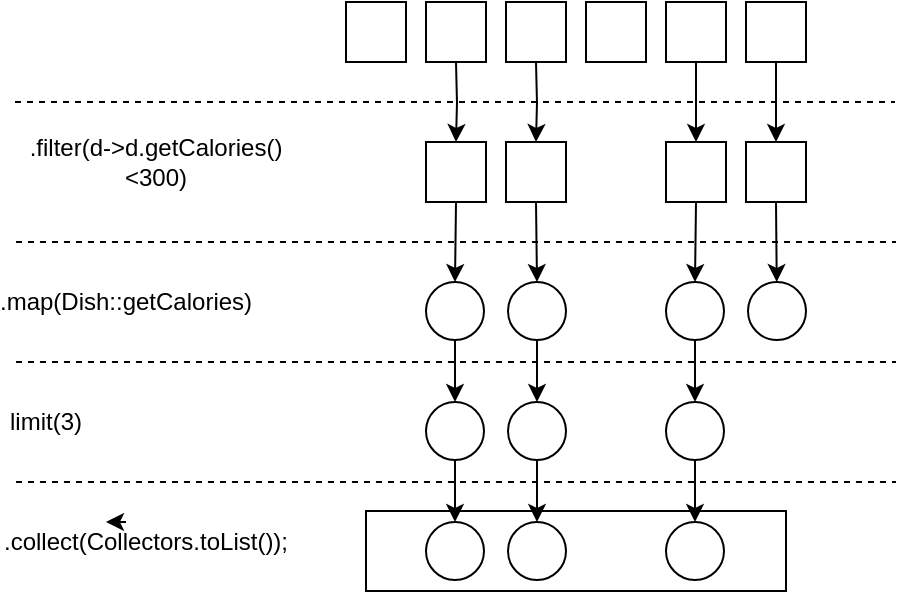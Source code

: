 <mxfile version="12.4.2" type="device" pages="1"><diagram id="Q6-5__KSflSZoQanfMnB" name="Page-1"><mxGraphModel dx="868" dy="457" grid="1" gridSize="10" guides="1" tooltips="1" connect="1" arrows="1" fold="1" page="1" pageScale="1" pageWidth="850" pageHeight="1100" math="0" shadow="0"><root><mxCell id="0"/><mxCell id="1" parent="0"/><mxCell id="PZy_J_j827QnN7YSFQSG-56" value="" style="rounded=0;whiteSpace=wrap;html=1;" vertex="1" parent="1"><mxGeometry x="300" y="304.5" width="210" height="40" as="geometry"/></mxCell><mxCell id="PZy_J_j827QnN7YSFQSG-1" value="" style="rounded=0;whiteSpace=wrap;html=1;" vertex="1" parent="1"><mxGeometry x="330" y="50" width="30" height="30" as="geometry"/></mxCell><mxCell id="PZy_J_j827QnN7YSFQSG-2" value="" style="endArrow=none;dashed=1;html=1;" edge="1" parent="1"><mxGeometry width="50" height="50" relative="1" as="geometry"><mxPoint x="124.5" y="100" as="sourcePoint"/><mxPoint x="564.5" y="100" as="targetPoint"/></mxGeometry></mxCell><mxCell id="PZy_J_j827QnN7YSFQSG-3" value="" style="rounded=0;whiteSpace=wrap;html=1;" vertex="1" parent="1"><mxGeometry x="370" y="50" width="30" height="30" as="geometry"/></mxCell><mxCell id="PZy_J_j827QnN7YSFQSG-4" value="" style="rounded=0;whiteSpace=wrap;html=1;" vertex="1" parent="1"><mxGeometry x="290" y="50" width="30" height="30" as="geometry"/></mxCell><mxCell id="PZy_J_j827QnN7YSFQSG-14" value="" style="edgeStyle=orthogonalEdgeStyle;rounded=0;orthogonalLoop=1;jettySize=auto;html=1;" edge="1" parent="1" source="PZy_J_j827QnN7YSFQSG-5"><mxGeometry relative="1" as="geometry"><mxPoint x="505" y="120" as="targetPoint"/></mxGeometry></mxCell><mxCell id="PZy_J_j827QnN7YSFQSG-5" value="" style="rounded=0;whiteSpace=wrap;html=1;" vertex="1" parent="1"><mxGeometry x="490" y="50" width="30" height="30" as="geometry"/></mxCell><mxCell id="PZy_J_j827QnN7YSFQSG-16" value="" style="edgeStyle=orthogonalEdgeStyle;rounded=0;orthogonalLoop=1;jettySize=auto;html=1;" edge="1" parent="1" source="PZy_J_j827QnN7YSFQSG-6"><mxGeometry relative="1" as="geometry"><mxPoint x="465" y="120" as="targetPoint"/></mxGeometry></mxCell><mxCell id="PZy_J_j827QnN7YSFQSG-6" value="" style="rounded=0;whiteSpace=wrap;html=1;" vertex="1" parent="1"><mxGeometry x="450" y="50" width="30" height="30" as="geometry"/></mxCell><mxCell id="PZy_J_j827QnN7YSFQSG-7" value="" style="rounded=0;whiteSpace=wrap;html=1;" vertex="1" parent="1"><mxGeometry x="410" y="50" width="30" height="30" as="geometry"/></mxCell><mxCell id="PZy_J_j827QnN7YSFQSG-9" value="" style="rounded=0;whiteSpace=wrap;html=1;" vertex="1" parent="1"><mxGeometry x="490" y="120" width="30" height="30" as="geometry"/></mxCell><mxCell id="PZy_J_j827QnN7YSFQSG-11" value="" style="rounded=0;whiteSpace=wrap;html=1;" vertex="1" parent="1"><mxGeometry x="450" y="120" width="30" height="30" as="geometry"/></mxCell><mxCell id="PZy_J_j827QnN7YSFQSG-19" value="" style="edgeStyle=orthogonalEdgeStyle;rounded=0;orthogonalLoop=1;jettySize=auto;html=1;" edge="1" parent="1"><mxGeometry relative="1" as="geometry"><mxPoint x="385" y="80" as="sourcePoint"/><mxPoint x="385" y="120" as="targetPoint"/></mxGeometry></mxCell><mxCell id="PZy_J_j827QnN7YSFQSG-20" value="" style="edgeStyle=orthogonalEdgeStyle;rounded=0;orthogonalLoop=1;jettySize=auto;html=1;" edge="1" parent="1"><mxGeometry relative="1" as="geometry"><mxPoint x="345" y="80" as="sourcePoint"/><mxPoint x="345" y="120" as="targetPoint"/></mxGeometry></mxCell><mxCell id="PZy_J_j827QnN7YSFQSG-21" value="" style="rounded=0;whiteSpace=wrap;html=1;" vertex="1" parent="1"><mxGeometry x="370" y="120" width="30" height="30" as="geometry"/></mxCell><mxCell id="PZy_J_j827QnN7YSFQSG-22" value="" style="rounded=0;whiteSpace=wrap;html=1;" vertex="1" parent="1"><mxGeometry x="330" y="120" width="30" height="30" as="geometry"/></mxCell><mxCell id="PZy_J_j827QnN7YSFQSG-23" value=".filter(d-&amp;gt;d.getCalories()&amp;lt;300)" style="text;html=1;strokeColor=none;fillColor=none;align=center;verticalAlign=middle;whiteSpace=wrap;rounded=0;" vertex="1" parent="1"><mxGeometry x="120" y="120" width="150" height="20" as="geometry"/></mxCell><mxCell id="PZy_J_j827QnN7YSFQSG-24" value="" style="endArrow=none;dashed=1;html=1;" edge="1" parent="1"><mxGeometry width="50" height="50" relative="1" as="geometry"><mxPoint x="125" y="170" as="sourcePoint"/><mxPoint x="565" y="170" as="targetPoint"/></mxGeometry></mxCell><mxCell id="PZy_J_j827QnN7YSFQSG-26" value="" style="ellipse;whiteSpace=wrap;html=1;aspect=fixed;" vertex="1" parent="1"><mxGeometry x="491" y="190" width="29" height="29" as="geometry"/></mxCell><mxCell id="PZy_J_j827QnN7YSFQSG-27" value="" style="ellipse;whiteSpace=wrap;html=1;aspect=fixed;" vertex="1" parent="1"><mxGeometry x="450" y="190" width="29" height="29" as="geometry"/></mxCell><mxCell id="PZy_J_j827QnN7YSFQSG-29" value="" style="ellipse;whiteSpace=wrap;html=1;aspect=fixed;" vertex="1" parent="1"><mxGeometry x="371" y="190" width="29" height="29" as="geometry"/></mxCell><mxCell id="PZy_J_j827QnN7YSFQSG-30" value="" style="ellipse;whiteSpace=wrap;html=1;aspect=fixed;" vertex="1" parent="1"><mxGeometry x="330" y="190" width="29" height="29" as="geometry"/></mxCell><mxCell id="PZy_J_j827QnN7YSFQSG-32" value="" style="endArrow=classic;html=1;exitX=0.5;exitY=1;exitDx=0;exitDy=0;" edge="1" parent="1" source="PZy_J_j827QnN7YSFQSG-9" target="PZy_J_j827QnN7YSFQSG-26"><mxGeometry width="50" height="50" relative="1" as="geometry"><mxPoint x="100" y="370" as="sourcePoint"/><mxPoint x="150" y="320" as="targetPoint"/></mxGeometry></mxCell><mxCell id="PZy_J_j827QnN7YSFQSG-33" value="" style="endArrow=classic;html=1;exitX=0.5;exitY=1;exitDx=0;exitDy=0;entryX=0.5;entryY=0;entryDx=0;entryDy=0;" edge="1" parent="1" source="PZy_J_j827QnN7YSFQSG-22" target="PZy_J_j827QnN7YSFQSG-30"><mxGeometry width="50" height="50" relative="1" as="geometry"><mxPoint x="515" y="160" as="sourcePoint"/><mxPoint x="515.5" y="200" as="targetPoint"/></mxGeometry></mxCell><mxCell id="PZy_J_j827QnN7YSFQSG-34" value="" style="endArrow=classic;html=1;exitX=0.5;exitY=1;exitDx=0;exitDy=0;entryX=0.5;entryY=0;entryDx=0;entryDy=0;" edge="1" parent="1" source="PZy_J_j827QnN7YSFQSG-21" target="PZy_J_j827QnN7YSFQSG-29"><mxGeometry width="50" height="50" relative="1" as="geometry"><mxPoint x="525" y="170" as="sourcePoint"/><mxPoint x="525.5" y="210" as="targetPoint"/></mxGeometry></mxCell><mxCell id="PZy_J_j827QnN7YSFQSG-35" value="" style="endArrow=classic;html=1;exitX=0.5;exitY=1;exitDx=0;exitDy=0;entryX=0.5;entryY=0;entryDx=0;entryDy=0;" edge="1" parent="1" source="PZy_J_j827QnN7YSFQSG-11" target="PZy_J_j827QnN7YSFQSG-27"><mxGeometry width="50" height="50" relative="1" as="geometry"><mxPoint x="535" y="180" as="sourcePoint"/><mxPoint x="535.5" y="220" as="targetPoint"/></mxGeometry></mxCell><mxCell id="PZy_J_j827QnN7YSFQSG-36" value=".map(Dish::getCalories)" style="text;html=1;strokeColor=none;fillColor=none;align=center;verticalAlign=middle;whiteSpace=wrap;rounded=0;" vertex="1" parent="1"><mxGeometry x="160" y="190" width="40" height="20" as="geometry"/></mxCell><mxCell id="PZy_J_j827QnN7YSFQSG-37" value="" style="endArrow=none;dashed=1;html=1;" edge="1" parent="1"><mxGeometry width="50" height="50" relative="1" as="geometry"><mxPoint x="125" y="230" as="sourcePoint"/><mxPoint x="565" y="230" as="targetPoint"/></mxGeometry></mxCell><mxCell id="PZy_J_j827QnN7YSFQSG-39" value="" style="ellipse;whiteSpace=wrap;html=1;aspect=fixed;" vertex="1" parent="1"><mxGeometry x="450" y="250" width="29" height="29" as="geometry"/></mxCell><mxCell id="PZy_J_j827QnN7YSFQSG-40" value="" style="ellipse;whiteSpace=wrap;html=1;aspect=fixed;" vertex="1" parent="1"><mxGeometry x="371" y="250" width="29" height="29" as="geometry"/></mxCell><mxCell id="PZy_J_j827QnN7YSFQSG-41" value="" style="ellipse;whiteSpace=wrap;html=1;aspect=fixed;" vertex="1" parent="1"><mxGeometry x="330" y="250" width="29" height="29" as="geometry"/></mxCell><mxCell id="PZy_J_j827QnN7YSFQSG-42" value="&lt;div&gt;limit(3)&lt;/div&gt;" style="text;html=1;strokeColor=none;fillColor=none;align=center;verticalAlign=middle;whiteSpace=wrap;rounded=0;" vertex="1" parent="1"><mxGeometry x="120" y="250" width="40" height="20" as="geometry"/></mxCell><mxCell id="PZy_J_j827QnN7YSFQSG-43" value="" style="endArrow=classic;html=1;exitX=0.5;exitY=1;exitDx=0;exitDy=0;" edge="1" parent="1" source="PZy_J_j827QnN7YSFQSG-30" target="PZy_J_j827QnN7YSFQSG-41"><mxGeometry width="50" height="50" relative="1" as="geometry"><mxPoint x="355" y="160" as="sourcePoint"/><mxPoint x="354.5" y="200" as="targetPoint"/></mxGeometry></mxCell><mxCell id="PZy_J_j827QnN7YSFQSG-44" value="" style="endArrow=classic;html=1;exitX=0.5;exitY=1;exitDx=0;exitDy=0;entryX=0.5;entryY=0;entryDx=0;entryDy=0;" edge="1" parent="1" source="PZy_J_j827QnN7YSFQSG-29" target="PZy_J_j827QnN7YSFQSG-40"><mxGeometry width="50" height="50" relative="1" as="geometry"><mxPoint x="354.5" y="229" as="sourcePoint"/><mxPoint x="354.5" y="260" as="targetPoint"/></mxGeometry></mxCell><mxCell id="PZy_J_j827QnN7YSFQSG-45" value="" style="endArrow=classic;html=1;exitX=0.5;exitY=1;exitDx=0;exitDy=0;entryX=0.5;entryY=0;entryDx=0;entryDy=0;" edge="1" parent="1" source="PZy_J_j827QnN7YSFQSG-27" target="PZy_J_j827QnN7YSFQSG-39"><mxGeometry width="50" height="50" relative="1" as="geometry"><mxPoint x="395.5" y="229" as="sourcePoint"/><mxPoint x="395.5" y="260" as="targetPoint"/></mxGeometry></mxCell><mxCell id="PZy_J_j827QnN7YSFQSG-46" value="" style="endArrow=none;dashed=1;html=1;" edge="1" parent="1"><mxGeometry width="50" height="50" relative="1" as="geometry"><mxPoint x="125" y="290" as="sourcePoint"/><mxPoint x="565" y="290" as="targetPoint"/></mxGeometry></mxCell><mxCell id="PZy_J_j827QnN7YSFQSG-47" value="" style="ellipse;whiteSpace=wrap;html=1;aspect=fixed;" vertex="1" parent="1"><mxGeometry x="450" y="310" width="29" height="29" as="geometry"/></mxCell><mxCell id="PZy_J_j827QnN7YSFQSG-48" value="" style="ellipse;whiteSpace=wrap;html=1;aspect=fixed;" vertex="1" parent="1"><mxGeometry x="371" y="310" width="29" height="29" as="geometry"/></mxCell><mxCell id="PZy_J_j827QnN7YSFQSG-49" value="" style="ellipse;whiteSpace=wrap;html=1;aspect=fixed;" vertex="1" parent="1"><mxGeometry x="330" y="310" width="29" height="29" as="geometry"/></mxCell><mxCell id="PZy_J_j827QnN7YSFQSG-50" value=".collect(Collectors.toList());" style="text;html=1;strokeColor=none;fillColor=none;align=center;verticalAlign=middle;whiteSpace=wrap;rounded=0;" vertex="1" parent="1"><mxGeometry x="170" y="310" width="40" height="20" as="geometry"/></mxCell><mxCell id="PZy_J_j827QnN7YSFQSG-51" value="" style="endArrow=classic;html=1;exitX=0.5;exitY=1;exitDx=0;exitDy=0;" edge="1" parent="1" target="PZy_J_j827QnN7YSFQSG-49"><mxGeometry width="50" height="50" relative="1" as="geometry"><mxPoint x="344.5" y="279" as="sourcePoint"/><mxPoint x="354.5" y="260" as="targetPoint"/></mxGeometry></mxCell><mxCell id="PZy_J_j827QnN7YSFQSG-52" value="" style="endArrow=classic;html=1;exitX=0.5;exitY=1;exitDx=0;exitDy=0;entryX=0.5;entryY=0;entryDx=0;entryDy=0;" edge="1" parent="1" target="PZy_J_j827QnN7YSFQSG-48"><mxGeometry width="50" height="50" relative="1" as="geometry"><mxPoint x="385.5" y="279" as="sourcePoint"/><mxPoint x="354.5" y="320" as="targetPoint"/></mxGeometry></mxCell><mxCell id="PZy_J_j827QnN7YSFQSG-53" value="" style="endArrow=classic;html=1;exitX=0.5;exitY=1;exitDx=0;exitDy=0;entryX=0.5;entryY=0;entryDx=0;entryDy=0;" edge="1" parent="1" target="PZy_J_j827QnN7YSFQSG-47"><mxGeometry width="50" height="50" relative="1" as="geometry"><mxPoint x="464.5" y="279" as="sourcePoint"/><mxPoint x="395.5" y="320" as="targetPoint"/></mxGeometry></mxCell><mxCell id="PZy_J_j827QnN7YSFQSG-58" style="edgeStyle=orthogonalEdgeStyle;rounded=0;orthogonalLoop=1;jettySize=auto;html=1;exitX=0.25;exitY=0;exitDx=0;exitDy=0;entryX=0;entryY=0;entryDx=0;entryDy=0;" edge="1" parent="1" source="PZy_J_j827QnN7YSFQSG-50" target="PZy_J_j827QnN7YSFQSG-50"><mxGeometry relative="1" as="geometry"/></mxCell></root></mxGraphModel></diagram></mxfile>